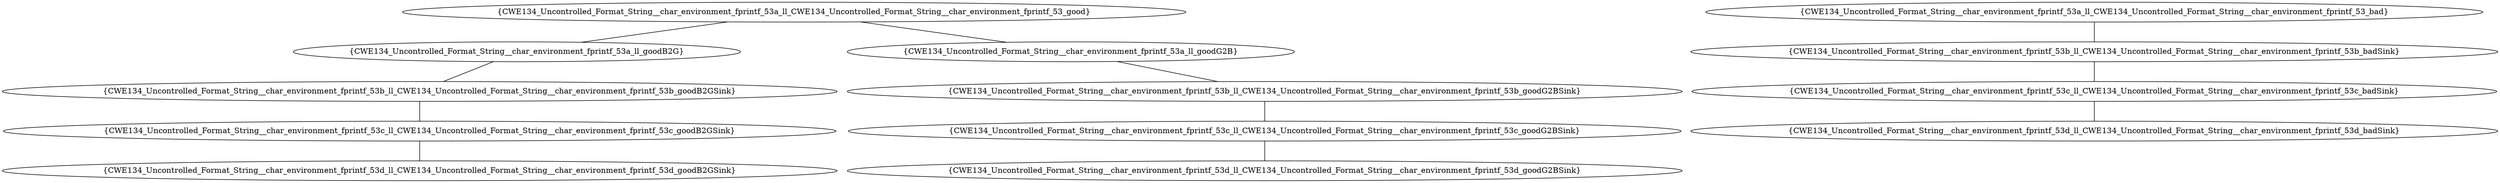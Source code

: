 graph "cg graph" {
CWE134_Uncontrolled_Format_String__char_environment_fprintf_53a_ll_goodB2G [label="{CWE134_Uncontrolled_Format_String__char_environment_fprintf_53a_ll_goodB2G}"];
CWE134_Uncontrolled_Format_String__char_environment_fprintf_53b_ll_CWE134_Uncontrolled_Format_String__char_environment_fprintf_53b_goodB2GSink [label="{CWE134_Uncontrolled_Format_String__char_environment_fprintf_53b_ll_CWE134_Uncontrolled_Format_String__char_environment_fprintf_53b_goodB2GSink}"];
CWE134_Uncontrolled_Format_String__char_environment_fprintf_53c_ll_CWE134_Uncontrolled_Format_String__char_environment_fprintf_53c_goodG2BSink [label="{CWE134_Uncontrolled_Format_String__char_environment_fprintf_53c_ll_CWE134_Uncontrolled_Format_String__char_environment_fprintf_53c_goodG2BSink}"];
CWE134_Uncontrolled_Format_String__char_environment_fprintf_53d_ll_CWE134_Uncontrolled_Format_String__char_environment_fprintf_53d_goodG2BSink [label="{CWE134_Uncontrolled_Format_String__char_environment_fprintf_53d_ll_CWE134_Uncontrolled_Format_String__char_environment_fprintf_53d_goodG2BSink}"];
CWE134_Uncontrolled_Format_String__char_environment_fprintf_53a_ll_goodG2B [label="{CWE134_Uncontrolled_Format_String__char_environment_fprintf_53a_ll_goodG2B}"];
CWE134_Uncontrolled_Format_String__char_environment_fprintf_53b_ll_CWE134_Uncontrolled_Format_String__char_environment_fprintf_53b_goodG2BSink [label="{CWE134_Uncontrolled_Format_String__char_environment_fprintf_53b_ll_CWE134_Uncontrolled_Format_String__char_environment_fprintf_53b_goodG2BSink}"];
CWE134_Uncontrolled_Format_String__char_environment_fprintf_53c_ll_CWE134_Uncontrolled_Format_String__char_environment_fprintf_53c_goodB2GSink [label="{CWE134_Uncontrolled_Format_String__char_environment_fprintf_53c_ll_CWE134_Uncontrolled_Format_String__char_environment_fprintf_53c_goodB2GSink}"];
CWE134_Uncontrolled_Format_String__char_environment_fprintf_53d_ll_CWE134_Uncontrolled_Format_String__char_environment_fprintf_53d_goodB2GSink [label="{CWE134_Uncontrolled_Format_String__char_environment_fprintf_53d_ll_CWE134_Uncontrolled_Format_String__char_environment_fprintf_53d_goodB2GSink}"];
CWE134_Uncontrolled_Format_String__char_environment_fprintf_53a_ll_CWE134_Uncontrolled_Format_String__char_environment_fprintf_53_bad [label="{CWE134_Uncontrolled_Format_String__char_environment_fprintf_53a_ll_CWE134_Uncontrolled_Format_String__char_environment_fprintf_53_bad}"];
CWE134_Uncontrolled_Format_String__char_environment_fprintf_53b_ll_CWE134_Uncontrolled_Format_String__char_environment_fprintf_53b_badSink [label="{CWE134_Uncontrolled_Format_String__char_environment_fprintf_53b_ll_CWE134_Uncontrolled_Format_String__char_environment_fprintf_53b_badSink}"];
CWE134_Uncontrolled_Format_String__char_environment_fprintf_53c_ll_CWE134_Uncontrolled_Format_String__char_environment_fprintf_53c_badSink [label="{CWE134_Uncontrolled_Format_String__char_environment_fprintf_53c_ll_CWE134_Uncontrolled_Format_String__char_environment_fprintf_53c_badSink}"];
CWE134_Uncontrolled_Format_String__char_environment_fprintf_53a_ll_CWE134_Uncontrolled_Format_String__char_environment_fprintf_53_good [label="{CWE134_Uncontrolled_Format_String__char_environment_fprintf_53a_ll_CWE134_Uncontrolled_Format_String__char_environment_fprintf_53_good}"];
CWE134_Uncontrolled_Format_String__char_environment_fprintf_53d_ll_CWE134_Uncontrolled_Format_String__char_environment_fprintf_53d_badSink [label="{CWE134_Uncontrolled_Format_String__char_environment_fprintf_53d_ll_CWE134_Uncontrolled_Format_String__char_environment_fprintf_53d_badSink}"];
CWE134_Uncontrolled_Format_String__char_environment_fprintf_53a_ll_goodB2G -- CWE134_Uncontrolled_Format_String__char_environment_fprintf_53b_ll_CWE134_Uncontrolled_Format_String__char_environment_fprintf_53b_goodB2GSink;
CWE134_Uncontrolled_Format_String__char_environment_fprintf_53c_ll_CWE134_Uncontrolled_Format_String__char_environment_fprintf_53c_goodG2BSink -- CWE134_Uncontrolled_Format_String__char_environment_fprintf_53d_ll_CWE134_Uncontrolled_Format_String__char_environment_fprintf_53d_goodG2BSink;
CWE134_Uncontrolled_Format_String__char_environment_fprintf_53a_ll_goodG2B -- CWE134_Uncontrolled_Format_String__char_environment_fprintf_53b_ll_CWE134_Uncontrolled_Format_String__char_environment_fprintf_53b_goodG2BSink;
CWE134_Uncontrolled_Format_String__char_environment_fprintf_53c_ll_CWE134_Uncontrolled_Format_String__char_environment_fprintf_53c_goodB2GSink -- CWE134_Uncontrolled_Format_String__char_environment_fprintf_53d_ll_CWE134_Uncontrolled_Format_String__char_environment_fprintf_53d_goodB2GSink;
CWE134_Uncontrolled_Format_String__char_environment_fprintf_53a_ll_CWE134_Uncontrolled_Format_String__char_environment_fprintf_53_bad -- CWE134_Uncontrolled_Format_String__char_environment_fprintf_53b_ll_CWE134_Uncontrolled_Format_String__char_environment_fprintf_53b_badSink;
CWE134_Uncontrolled_Format_String__char_environment_fprintf_53b_ll_CWE134_Uncontrolled_Format_String__char_environment_fprintf_53b_goodB2GSink -- CWE134_Uncontrolled_Format_String__char_environment_fprintf_53c_ll_CWE134_Uncontrolled_Format_String__char_environment_fprintf_53c_goodB2GSink;
CWE134_Uncontrolled_Format_String__char_environment_fprintf_53b_ll_CWE134_Uncontrolled_Format_String__char_environment_fprintf_53b_goodG2BSink -- CWE134_Uncontrolled_Format_String__char_environment_fprintf_53c_ll_CWE134_Uncontrolled_Format_String__char_environment_fprintf_53c_goodG2BSink;
CWE134_Uncontrolled_Format_String__char_environment_fprintf_53b_ll_CWE134_Uncontrolled_Format_String__char_environment_fprintf_53b_badSink -- CWE134_Uncontrolled_Format_String__char_environment_fprintf_53c_ll_CWE134_Uncontrolled_Format_String__char_environment_fprintf_53c_badSink;
CWE134_Uncontrolled_Format_String__char_environment_fprintf_53a_ll_CWE134_Uncontrolled_Format_String__char_environment_fprintf_53_good -- CWE134_Uncontrolled_Format_String__char_environment_fprintf_53a_ll_goodG2B;
CWE134_Uncontrolled_Format_String__char_environment_fprintf_53a_ll_CWE134_Uncontrolled_Format_String__char_environment_fprintf_53_good -- CWE134_Uncontrolled_Format_String__char_environment_fprintf_53a_ll_goodB2G;
CWE134_Uncontrolled_Format_String__char_environment_fprintf_53c_ll_CWE134_Uncontrolled_Format_String__char_environment_fprintf_53c_badSink -- CWE134_Uncontrolled_Format_String__char_environment_fprintf_53d_ll_CWE134_Uncontrolled_Format_String__char_environment_fprintf_53d_badSink;
}
